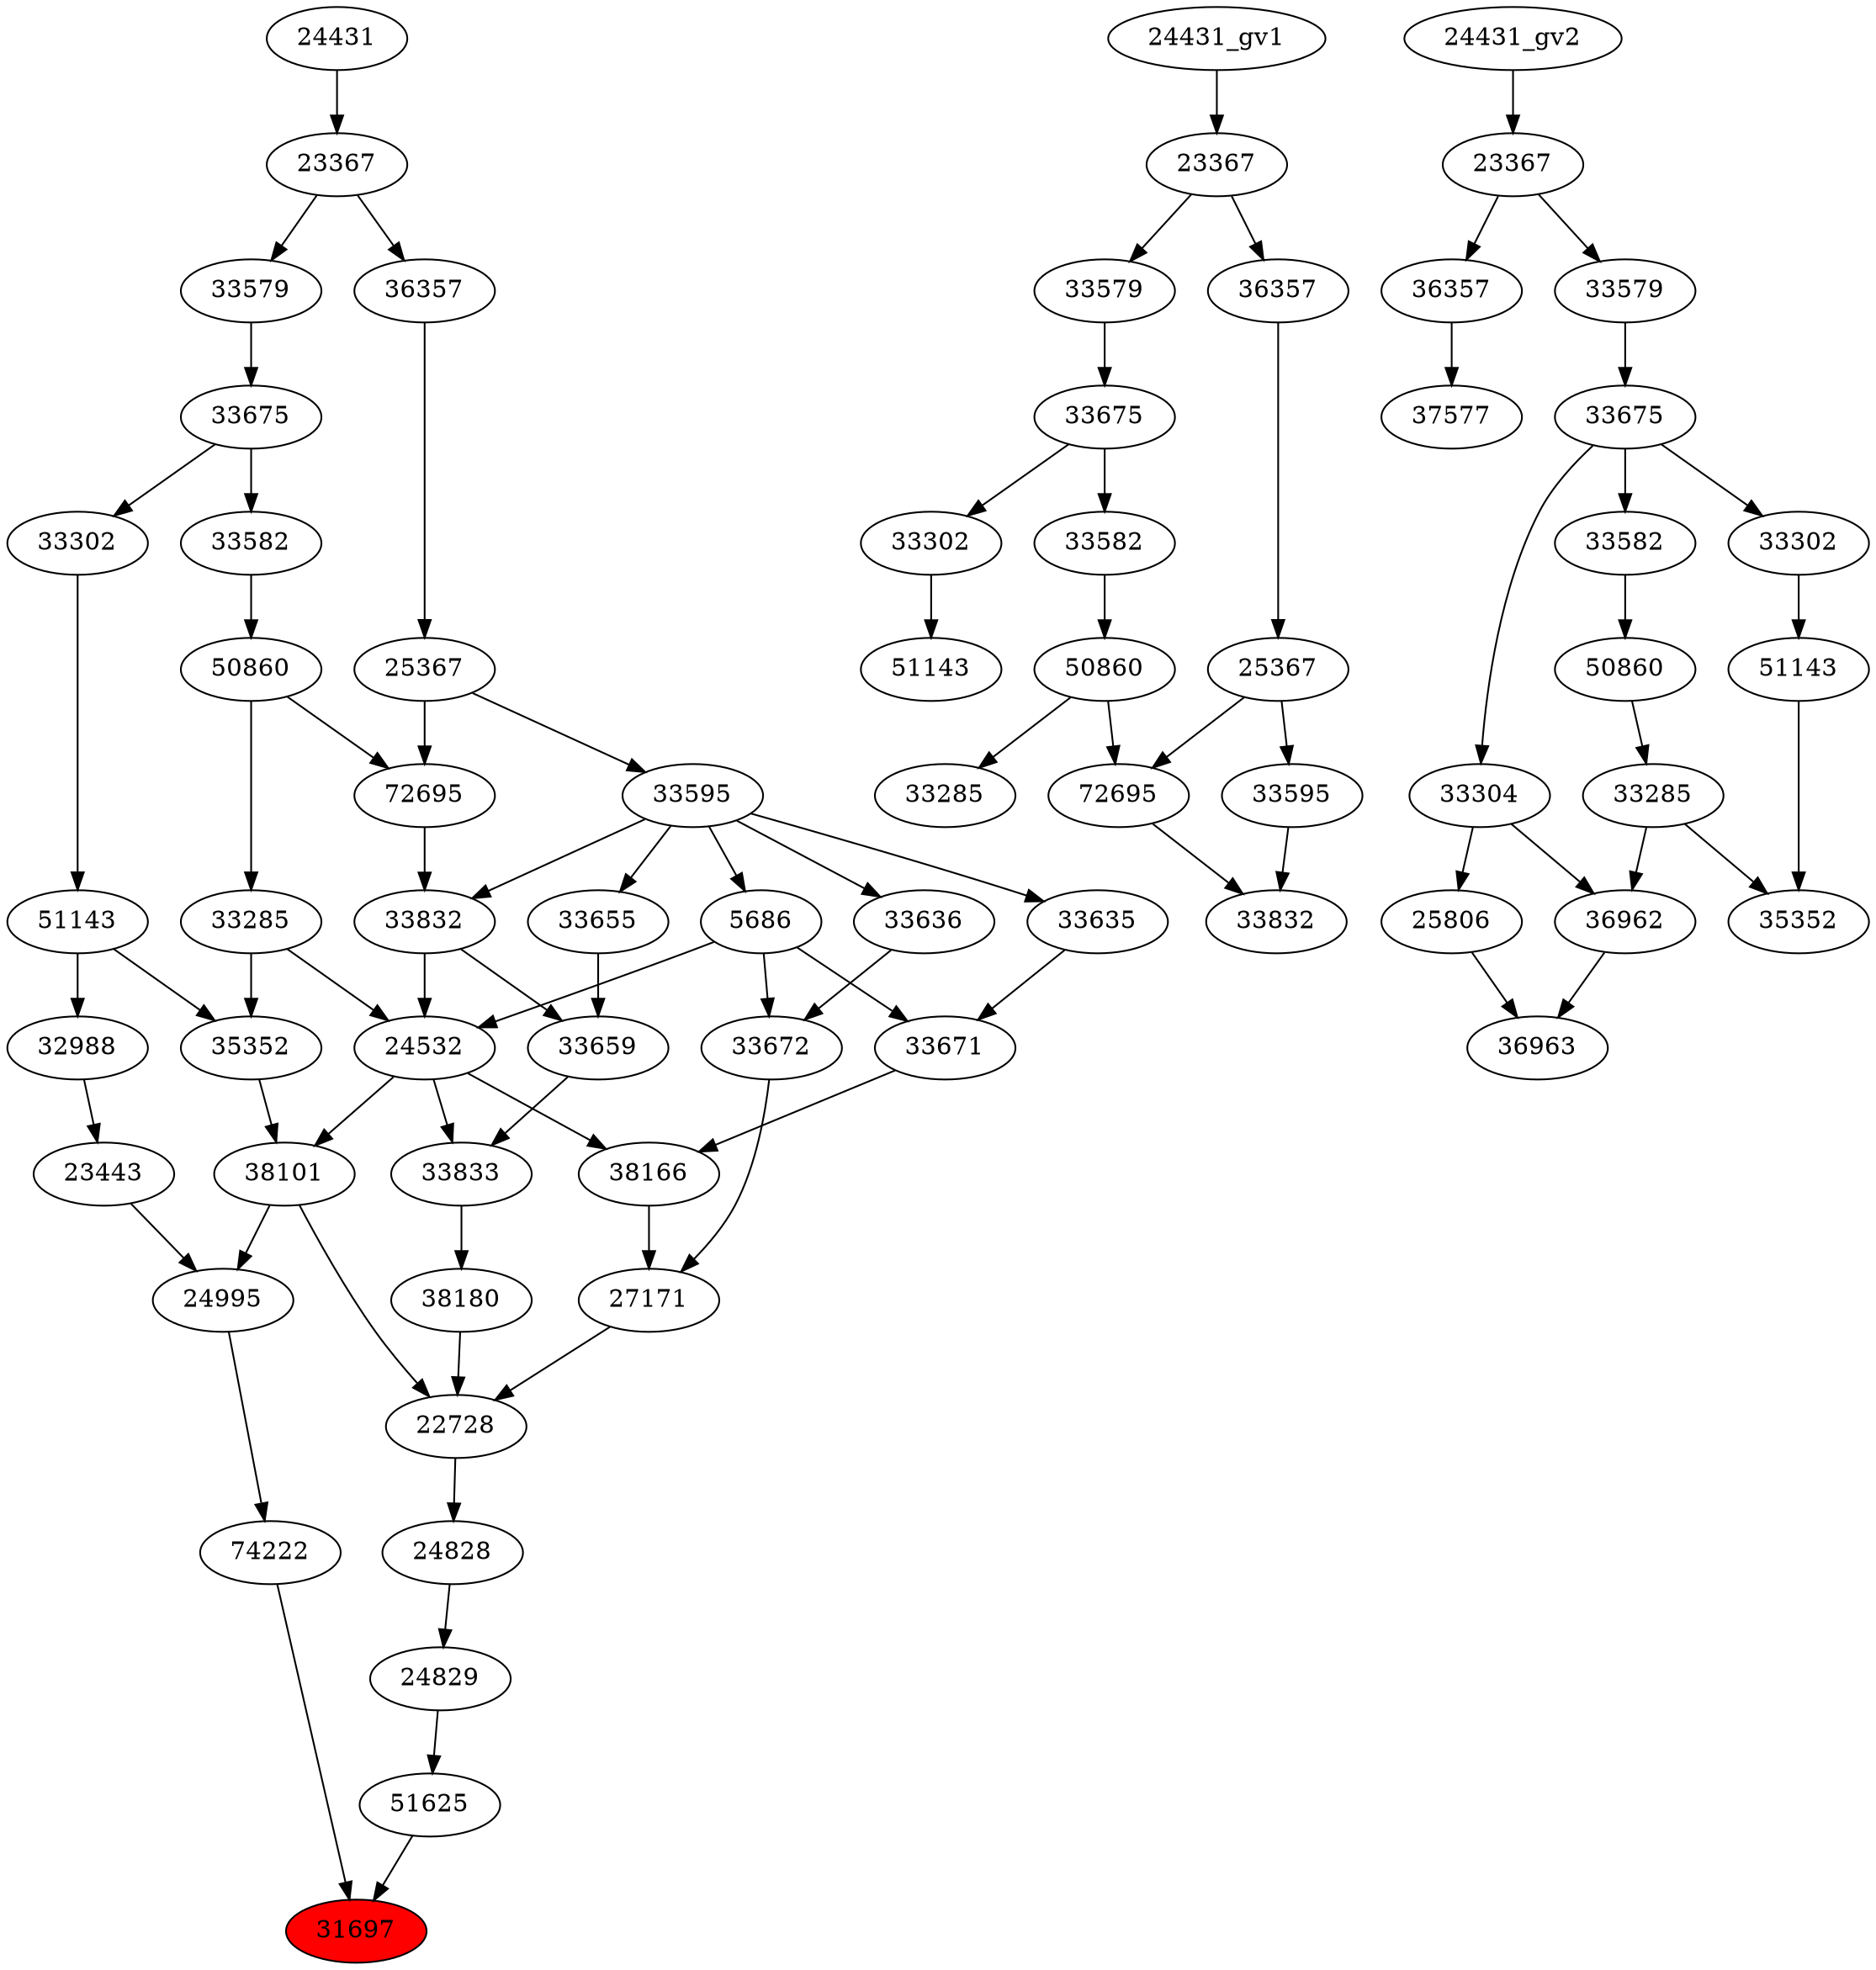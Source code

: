 strict digraph root {
	node [label="\N"];
	{
		node [fillcolor="",
			label="\N",
			style=""
		];
		31697		 [fillcolor=red,
			label=31697,
			style=filled];
		51625		 [label=51625];
		51625 -> 31697;
		74222		 [label=74222];
		74222 -> 31697;
		24829		 [label=24829];
		24829 -> 51625;
		24995		 [label=24995];
		24995 -> 74222;
		24828		 [label=24828];
		24828 -> 24829;
		23443		 [label=23443];
		23443 -> 24995;
		38101		 [label=38101];
		38101 -> 24995;
		22728		 [label=22728];
		38101 -> 22728;
		22728 -> 24828;
		32988		 [label=32988];
		32988 -> 23443;
		24532		 [label=24532];
		24532 -> 38101;
		38166		 [label=38166];
		24532 -> 38166;
		33833		 [label=33833];
		24532 -> 33833;
		35352		 [label=35352];
		35352 -> 38101;
		27171		 [label=27171];
		27171 -> 22728;
		38180		 [label=38180];
		38180 -> 22728;
		51143		 [label=51143];
		51143 -> 32988;
		51143 -> 35352;
		33285		 [label=33285];
		33285 -> 24532;
		33285 -> 35352;
		5686		 [label=5686];
		5686 -> 24532;
		33672		 [label=33672];
		5686 -> 33672;
		33671		 [label=33671];
		5686 -> 33671;
		33832		 [label=33832];
		33832 -> 24532;
		33659		 [label=33659];
		33832 -> 33659;
		33672 -> 27171;
		38166 -> 27171;
		33833 -> 38180;
		33302		 [label=33302];
		33302 -> 51143;
		50860		 [label=50860];
		50860 -> 33285;
		72695		 [label=72695];
		50860 -> 72695;
		33595		 [label=33595];
		33595 -> 5686;
		33595 -> 33832;
		33636		 [label=33636];
		33595 -> 33636;
		33635		 [label=33635];
		33595 -> 33635;
		33655		 [label=33655];
		33595 -> 33655;
		72695 -> 33832;
		33636 -> 33672;
		33671 -> 38166;
		33659 -> 33833;
		33675		 [label=33675];
		33675 -> 33302;
		33582		 [label=33582];
		33675 -> 33582;
		33582 -> 50860;
		25367		 [label=25367];
		25367 -> 33595;
		25367 -> 72695;
		33635 -> 33671;
		33655 -> 33659;
		33579		 [label=33579];
		33579 -> 33675;
		36357		 [label=36357];
		36357 -> 25367;
		23367		 [label=23367];
		23367 -> 33579;
		23367 -> 36357;
		24431		 [label=24431];
		24431 -> 23367;
	}
	{
		node [label="\N"];
		"51143_gv1"		 [label=51143];
		"33302_gv1"		 [label=33302];
		"33302_gv1" -> "51143_gv1";
		"33285_gv1"		 [label=33285];
		"50860_gv1"		 [label=50860];
		"50860_gv1" -> "33285_gv1";
		"72695_gv1"		 [label=72695];
		"50860_gv1" -> "72695_gv1";
		"33832_gv1"		 [label=33832];
		"72695_gv1" -> "33832_gv1";
		"33595_gv1"		 [label=33595];
		"33595_gv1" -> "33832_gv1";
		"33675_gv1"		 [label=33675];
		"33675_gv1" -> "33302_gv1";
		"33582_gv1"		 [label=33582];
		"33675_gv1" -> "33582_gv1";
		"33582_gv1" -> "50860_gv1";
		"25367_gv1"		 [label=25367];
		"25367_gv1" -> "72695_gv1";
		"25367_gv1" -> "33595_gv1";
		"33579_gv1"		 [label=33579];
		"33579_gv1" -> "33675_gv1";
		"36357_gv1"		 [label=36357];
		"36357_gv1" -> "25367_gv1";
		"23367_gv1"		 [label=23367];
		"23367_gv1" -> "33579_gv1";
		"23367_gv1" -> "36357_gv1";
		"24431_gv1" -> "23367_gv1";
	}
	{
		node [label="\N"];
		"33285_gv2"		 [label=33285];
		36962		 [label=36962];
		"33285_gv2" -> 36962;
		"35352_gv1"		 [label=35352];
		"33285_gv2" -> "35352_gv1";
		"50860_gv2"		 [label=50860];
		"50860_gv2" -> "33285_gv2";
		"33582_gv2"		 [label=33582];
		"33582_gv2" -> "50860_gv2";
		37577		 [label=37577];
		"36357_gv2"		 [label=36357];
		"36357_gv2" -> 37577;
		"33675_gv2"		 [label=33675];
		"33675_gv2" -> "33582_gv2";
		33304		 [label=33304];
		"33675_gv2" -> 33304;
		"33302_gv2"		 [label=33302];
		"33675_gv2" -> "33302_gv2";
		"33579_gv2"		 [label=33579];
		"33579_gv2" -> "33675_gv2";
		"23367_gv2"		 [label=23367];
		"23367_gv2" -> "36357_gv2";
		"23367_gv2" -> "33579_gv2";
		36963		 [label=36963];
		36962 -> 36963;
		25806		 [label=25806];
		25806 -> 36963;
		"51143_gv2"		 [label=51143];
		"51143_gv2" -> "35352_gv1";
		"24431_gv2" -> "23367_gv2";
		33304 -> 36962;
		33304 -> 25806;
		"33302_gv2" -> "51143_gv2";
	}
}
